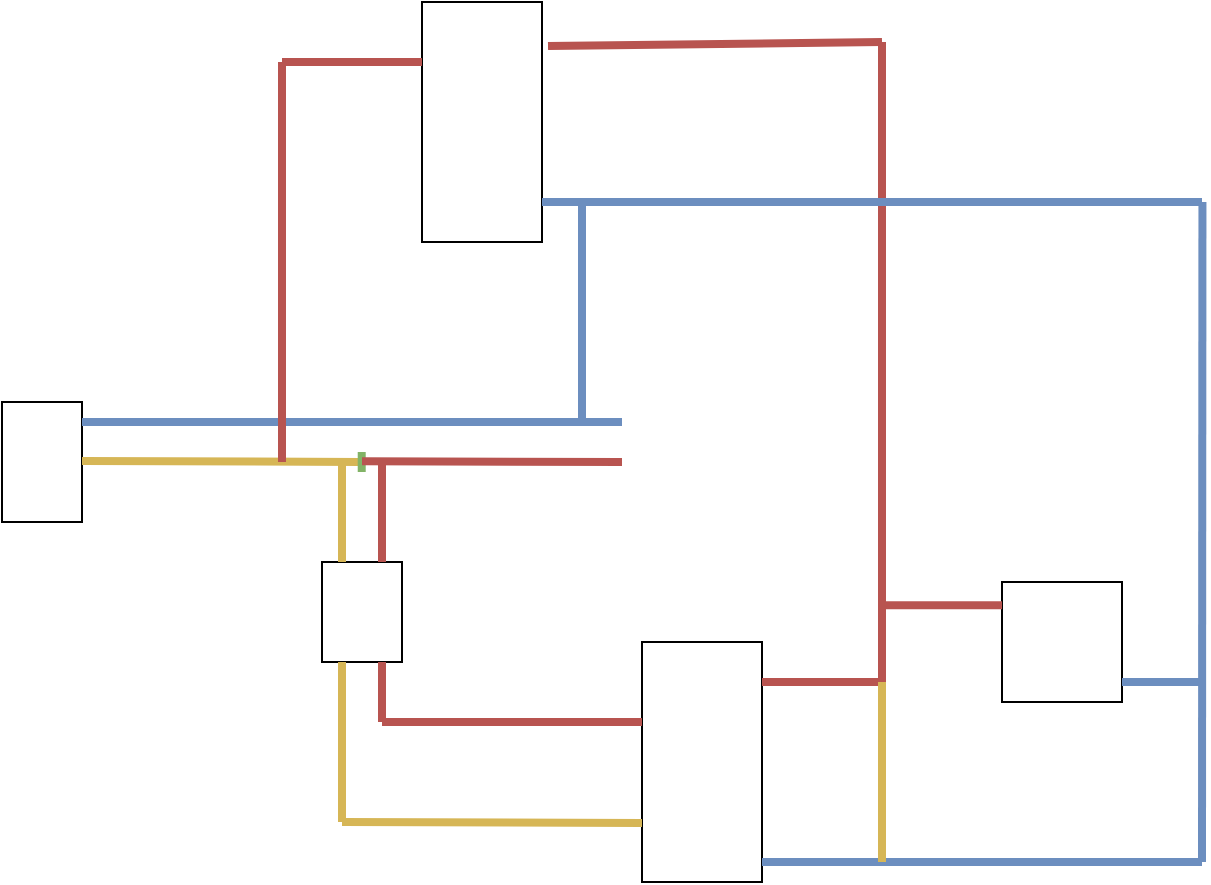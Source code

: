 <mxfile version="24.9.3">
  <diagram name="Seite-1" id="kZZHsQkHz9fy-qcwvw6M">
    <mxGraphModel dx="1273" dy="898" grid="1" gridSize="10" guides="1" tooltips="1" connect="1" arrows="1" fold="1" page="1" pageScale="1" pageWidth="827" pageHeight="1169" math="0" shadow="0">
      <root>
        <mxCell id="0" />
        <mxCell id="1" parent="0" />
        <mxCell id="NJ2idYSeSGW1v8hnMPaI-1" value="" style="rounded=0;whiteSpace=wrap;html=1;" parent="1" vertex="1">
          <mxGeometry x="70" y="280" width="40" height="60" as="geometry" />
        </mxCell>
        <mxCell id="NJ2idYSeSGW1v8hnMPaI-2" value="" style="rounded=0;whiteSpace=wrap;html=1;" parent="1" vertex="1">
          <mxGeometry x="230" y="360" width="40" height="50" as="geometry" />
        </mxCell>
        <mxCell id="NJ2idYSeSGW1v8hnMPaI-3" value="" style="rounded=0;whiteSpace=wrap;html=1;rotation=90;" parent="1" vertex="1">
          <mxGeometry x="360" y="430" width="120" height="60" as="geometry" />
        </mxCell>
        <mxCell id="NJ2idYSeSGW1v8hnMPaI-4" value="" style="endArrow=none;html=1;rounded=0;jumpSize=6;strokeWidth=4;fillColor=#dae8fc;strokeColor=#6c8ebf;entryX=0;entryY=0.5;entryDx=0;entryDy=0;" parent="1" edge="1">
          <mxGeometry width="50" height="50" relative="1" as="geometry">
            <mxPoint x="110" y="290" as="sourcePoint" />
            <mxPoint x="380" y="290" as="targetPoint" />
          </mxGeometry>
        </mxCell>
        <mxCell id="NJ2idYSeSGW1v8hnMPaI-5" value="" style="endArrow=none;html=1;rounded=0;jumpSize=6;strokeWidth=4;fillColor=#f8cecc;strokeColor=#b85450;" parent="1" edge="1">
          <mxGeometry width="50" height="50" relative="1" as="geometry">
            <mxPoint x="260" y="440" as="sourcePoint" />
            <mxPoint x="390" y="440" as="targetPoint" />
          </mxGeometry>
        </mxCell>
        <mxCell id="NJ2idYSeSGW1v8hnMPaI-6" value="" style="endArrow=none;html=1;rounded=0;jumpSize=6;strokeWidth=4;fillColor=#fff2cc;strokeColor=#d6b656;" parent="1" edge="1">
          <mxGeometry width="50" height="50" relative="1" as="geometry">
            <mxPoint x="110" y="309.5" as="sourcePoint" />
            <mxPoint x="250" y="310" as="targetPoint" />
          </mxGeometry>
        </mxCell>
        <mxCell id="NJ2idYSeSGW1v8hnMPaI-7" value="" style="endArrow=none;html=1;rounded=0;jumpSize=6;strokeWidth=4;fillColor=#fff2cc;strokeColor=#d6b656;" parent="1" edge="1">
          <mxGeometry width="50" height="50" relative="1" as="geometry">
            <mxPoint x="240" y="310" as="sourcePoint" />
            <mxPoint x="240" y="360" as="targetPoint" />
          </mxGeometry>
        </mxCell>
        <mxCell id="NJ2idYSeSGW1v8hnMPaI-8" value="" style="endArrow=none;html=1;rounded=0;jumpSize=6;strokeWidth=4;fillColor=#f8cecc;strokeColor=#b85450;" parent="1" edge="1">
          <mxGeometry width="50" height="50" relative="1" as="geometry">
            <mxPoint x="260" y="360" as="sourcePoint" />
            <mxPoint x="260" y="310" as="targetPoint" />
          </mxGeometry>
        </mxCell>
        <mxCell id="NJ2idYSeSGW1v8hnMPaI-9" value="" style="endArrow=none;html=1;rounded=0;jumpSize=6;strokeWidth=4;fillColor=#d5e8d4;strokeColor=#82b366;" parent="1" edge="1">
          <mxGeometry width="50" height="50" relative="1" as="geometry">
            <mxPoint x="249.86" y="315" as="sourcePoint" />
            <mxPoint x="249.86" y="305" as="targetPoint" />
          </mxGeometry>
        </mxCell>
        <mxCell id="NJ2idYSeSGW1v8hnMPaI-10" value="" style="endArrow=none;html=1;rounded=0;jumpSize=6;strokeWidth=4;fillColor=#f8cecc;strokeColor=#b85450;" parent="1" edge="1">
          <mxGeometry width="50" height="50" relative="1" as="geometry">
            <mxPoint x="250" y="309.66" as="sourcePoint" />
            <mxPoint x="380" y="310" as="targetPoint" />
          </mxGeometry>
        </mxCell>
        <mxCell id="NJ2idYSeSGW1v8hnMPaI-11" value="" style="endArrow=none;html=1;rounded=0;jumpSize=6;strokeWidth=4;fillColor=#f8cecc;strokeColor=#b85450;" parent="1" edge="1">
          <mxGeometry width="50" height="50" relative="1" as="geometry">
            <mxPoint x="260" y="440" as="sourcePoint" />
            <mxPoint x="260" y="410" as="targetPoint" />
          </mxGeometry>
        </mxCell>
        <mxCell id="NJ2idYSeSGW1v8hnMPaI-12" value="" style="endArrow=none;html=1;rounded=0;jumpSize=6;strokeWidth=4;fillColor=#fff2cc;strokeColor=#d6b656;" parent="1" edge="1">
          <mxGeometry width="50" height="50" relative="1" as="geometry">
            <mxPoint x="240" y="410" as="sourcePoint" />
            <mxPoint x="240" y="490" as="targetPoint" />
          </mxGeometry>
        </mxCell>
        <mxCell id="NJ2idYSeSGW1v8hnMPaI-13" value="" style="endArrow=none;html=1;rounded=0;jumpSize=6;strokeWidth=4;fillColor=#fff2cc;strokeColor=#d6b656;" parent="1" edge="1">
          <mxGeometry width="50" height="50" relative="1" as="geometry">
            <mxPoint x="240" y="490" as="sourcePoint" />
            <mxPoint x="390" y="490.5" as="targetPoint" />
          </mxGeometry>
        </mxCell>
        <mxCell id="NJ2idYSeSGW1v8hnMPaI-14" value="" style="rounded=0;whiteSpace=wrap;html=1;rotation=90;" parent="1" vertex="1">
          <mxGeometry x="570" y="370" width="60" height="60" as="geometry" />
        </mxCell>
        <mxCell id="NJ2idYSeSGW1v8hnMPaI-15" value="" style="endArrow=none;html=1;rounded=0;jumpSize=6;strokeWidth=4;fillColor=#f8cecc;strokeColor=#b85450;" parent="1" edge="1">
          <mxGeometry width="50" height="50" relative="1" as="geometry">
            <mxPoint x="450" y="420" as="sourcePoint" />
            <mxPoint x="510" y="420" as="targetPoint" />
          </mxGeometry>
        </mxCell>
        <mxCell id="NJ2idYSeSGW1v8hnMPaI-16" value="" style="endArrow=none;html=1;rounded=0;jumpSize=6;strokeWidth=4;fillColor=#dae8fc;strokeColor=#6c8ebf;" parent="1" edge="1">
          <mxGeometry width="50" height="50" relative="1" as="geometry">
            <mxPoint x="450" y="510" as="sourcePoint" />
            <mxPoint x="670" y="510" as="targetPoint" />
          </mxGeometry>
        </mxCell>
        <mxCell id="NJ2idYSeSGW1v8hnMPaI-17" value="" style="endArrow=none;html=1;rounded=0;jumpSize=6;strokeWidth=4;fillColor=#f8cecc;strokeColor=#b85450;" parent="1" edge="1">
          <mxGeometry width="50" height="50" relative="1" as="geometry">
            <mxPoint x="510" y="381.66" as="sourcePoint" />
            <mxPoint x="570" y="381.66" as="targetPoint" />
          </mxGeometry>
        </mxCell>
        <mxCell id="NJ2idYSeSGW1v8hnMPaI-18" value="" style="endArrow=none;html=1;rounded=0;jumpSize=6;strokeWidth=4;fillColor=#f8cecc;strokeColor=#b85450;" parent="1" edge="1">
          <mxGeometry width="50" height="50" relative="1" as="geometry">
            <mxPoint x="510" y="420" as="sourcePoint" />
            <mxPoint x="510" y="380" as="targetPoint" />
          </mxGeometry>
        </mxCell>
        <mxCell id="NJ2idYSeSGW1v8hnMPaI-19" value="" style="endArrow=none;html=1;rounded=0;jumpSize=6;strokeWidth=4;fillColor=#dae8fc;strokeColor=#6c8ebf;exitX=1.002;exitY=0.163;exitDx=0;exitDy=0;exitPerimeter=0;" parent="1" edge="1">
          <mxGeometry width="50" height="50" relative="1" as="geometry">
            <mxPoint x="670.22" y="180.0" as="sourcePoint" />
            <mxPoint x="670" y="510" as="targetPoint" />
          </mxGeometry>
        </mxCell>
        <mxCell id="f0kiMjeL7Y0i_PSGvt8D-1" value="" style="rounded=0;whiteSpace=wrap;html=1;rotation=90;" vertex="1" parent="1">
          <mxGeometry x="250" y="110" width="120" height="60" as="geometry" />
        </mxCell>
        <mxCell id="f0kiMjeL7Y0i_PSGvt8D-2" value="" style="endArrow=none;html=1;rounded=0;jumpSize=6;strokeWidth=4;fillColor=#f8cecc;strokeColor=#b85450;" edge="1" parent="1">
          <mxGeometry width="50" height="50" relative="1" as="geometry">
            <mxPoint x="210" y="310" as="sourcePoint" />
            <mxPoint x="210" y="110" as="targetPoint" />
          </mxGeometry>
        </mxCell>
        <mxCell id="f0kiMjeL7Y0i_PSGvt8D-3" value="" style="endArrow=none;html=1;rounded=0;jumpSize=6;strokeWidth=4;fillColor=#f8cecc;strokeColor=#b85450;entryX=0.25;entryY=1;entryDx=0;entryDy=0;" edge="1" parent="1" target="f0kiMjeL7Y0i_PSGvt8D-1">
          <mxGeometry width="50" height="50" relative="1" as="geometry">
            <mxPoint x="210" y="110" as="sourcePoint" />
            <mxPoint x="270" y="110" as="targetPoint" />
          </mxGeometry>
        </mxCell>
        <mxCell id="f0kiMjeL7Y0i_PSGvt8D-4" value="" style="endArrow=none;html=1;rounded=0;jumpSize=6;strokeWidth=4;fillColor=#f8cecc;strokeColor=#b85450;" edge="1" parent="1">
          <mxGeometry width="50" height="50" relative="1" as="geometry">
            <mxPoint x="510" y="380" as="sourcePoint" />
            <mxPoint x="510" y="100" as="targetPoint" />
          </mxGeometry>
        </mxCell>
        <mxCell id="f0kiMjeL7Y0i_PSGvt8D-5" value="" style="endArrow=none;html=1;rounded=0;jumpSize=6;strokeWidth=4;fillColor=#f8cecc;strokeColor=#b85450;exitX=0.183;exitY=-0.05;exitDx=0;exitDy=0;exitPerimeter=0;" edge="1" parent="1" source="f0kiMjeL7Y0i_PSGvt8D-1">
          <mxGeometry width="50" height="50" relative="1" as="geometry">
            <mxPoint x="450" y="100.0" as="sourcePoint" />
            <mxPoint x="510" y="100.0" as="targetPoint" />
          </mxGeometry>
        </mxCell>
        <mxCell id="f0kiMjeL7Y0i_PSGvt8D-6" value="" style="endArrow=none;html=1;rounded=0;jumpSize=6;strokeWidth=4;fillColor=#dae8fc;strokeColor=#6c8ebf;" edge="1" parent="1">
          <mxGeometry width="50" height="50" relative="1" as="geometry">
            <mxPoint x="360" y="180" as="sourcePoint" />
            <mxPoint x="360" y="290" as="targetPoint" />
          </mxGeometry>
        </mxCell>
        <mxCell id="f0kiMjeL7Y0i_PSGvt8D-7" value="" style="endArrow=none;html=1;rounded=0;jumpSize=6;strokeWidth=4;fillColor=#dae8fc;strokeColor=#6c8ebf;" edge="1" parent="1">
          <mxGeometry width="50" height="50" relative="1" as="geometry">
            <mxPoint x="340" y="180" as="sourcePoint" />
            <mxPoint x="360" y="180" as="targetPoint" />
          </mxGeometry>
        </mxCell>
        <mxCell id="f0kiMjeL7Y0i_PSGvt8D-8" value="" style="endArrow=none;html=1;rounded=0;jumpSize=6;strokeWidth=4;fillColor=#dae8fc;strokeColor=#6c8ebf;" edge="1" parent="1">
          <mxGeometry width="50" height="50" relative="1" as="geometry">
            <mxPoint x="360" y="180" as="sourcePoint" />
            <mxPoint x="670" y="180" as="targetPoint" />
          </mxGeometry>
        </mxCell>
        <mxCell id="f0kiMjeL7Y0i_PSGvt8D-9" value="" style="endArrow=none;html=1;rounded=0;jumpSize=6;strokeWidth=4;fillColor=#dae8fc;strokeColor=#6c8ebf;" edge="1" parent="1">
          <mxGeometry width="50" height="50" relative="1" as="geometry">
            <mxPoint x="630" y="420" as="sourcePoint" />
            <mxPoint x="670" y="420" as="targetPoint" />
          </mxGeometry>
        </mxCell>
        <mxCell id="f0kiMjeL7Y0i_PSGvt8D-10" value="" style="endArrow=none;html=1;rounded=0;jumpSize=6;strokeWidth=4;fillColor=#fff2cc;strokeColor=#d6b656;" edge="1" parent="1">
          <mxGeometry width="50" height="50" relative="1" as="geometry">
            <mxPoint x="510" y="420" as="sourcePoint" />
            <mxPoint x="510" y="510" as="targetPoint" />
          </mxGeometry>
        </mxCell>
      </root>
    </mxGraphModel>
  </diagram>
</mxfile>
